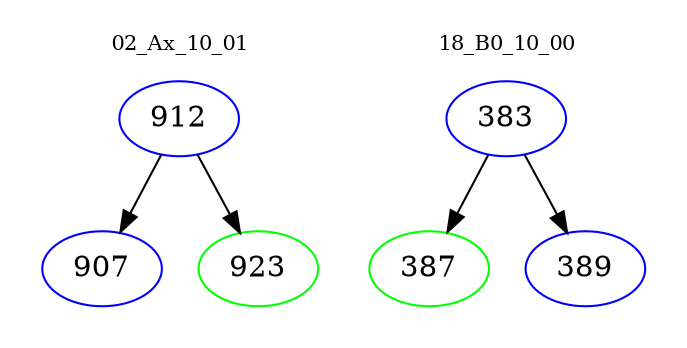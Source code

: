 digraph{
subgraph cluster_0 {
color = white
label = "02_Ax_10_01";
fontsize=10;
T0_912 [label="912", color="blue"]
T0_912 -> T0_907 [color="black"]
T0_907 [label="907", color="blue"]
T0_912 -> T0_923 [color="black"]
T0_923 [label="923", color="green"]
}
subgraph cluster_1 {
color = white
label = "18_B0_10_00";
fontsize=10;
T1_383 [label="383", color="blue"]
T1_383 -> T1_387 [color="black"]
T1_387 [label="387", color="green"]
T1_383 -> T1_389 [color="black"]
T1_389 [label="389", color="blue"]
}
}
